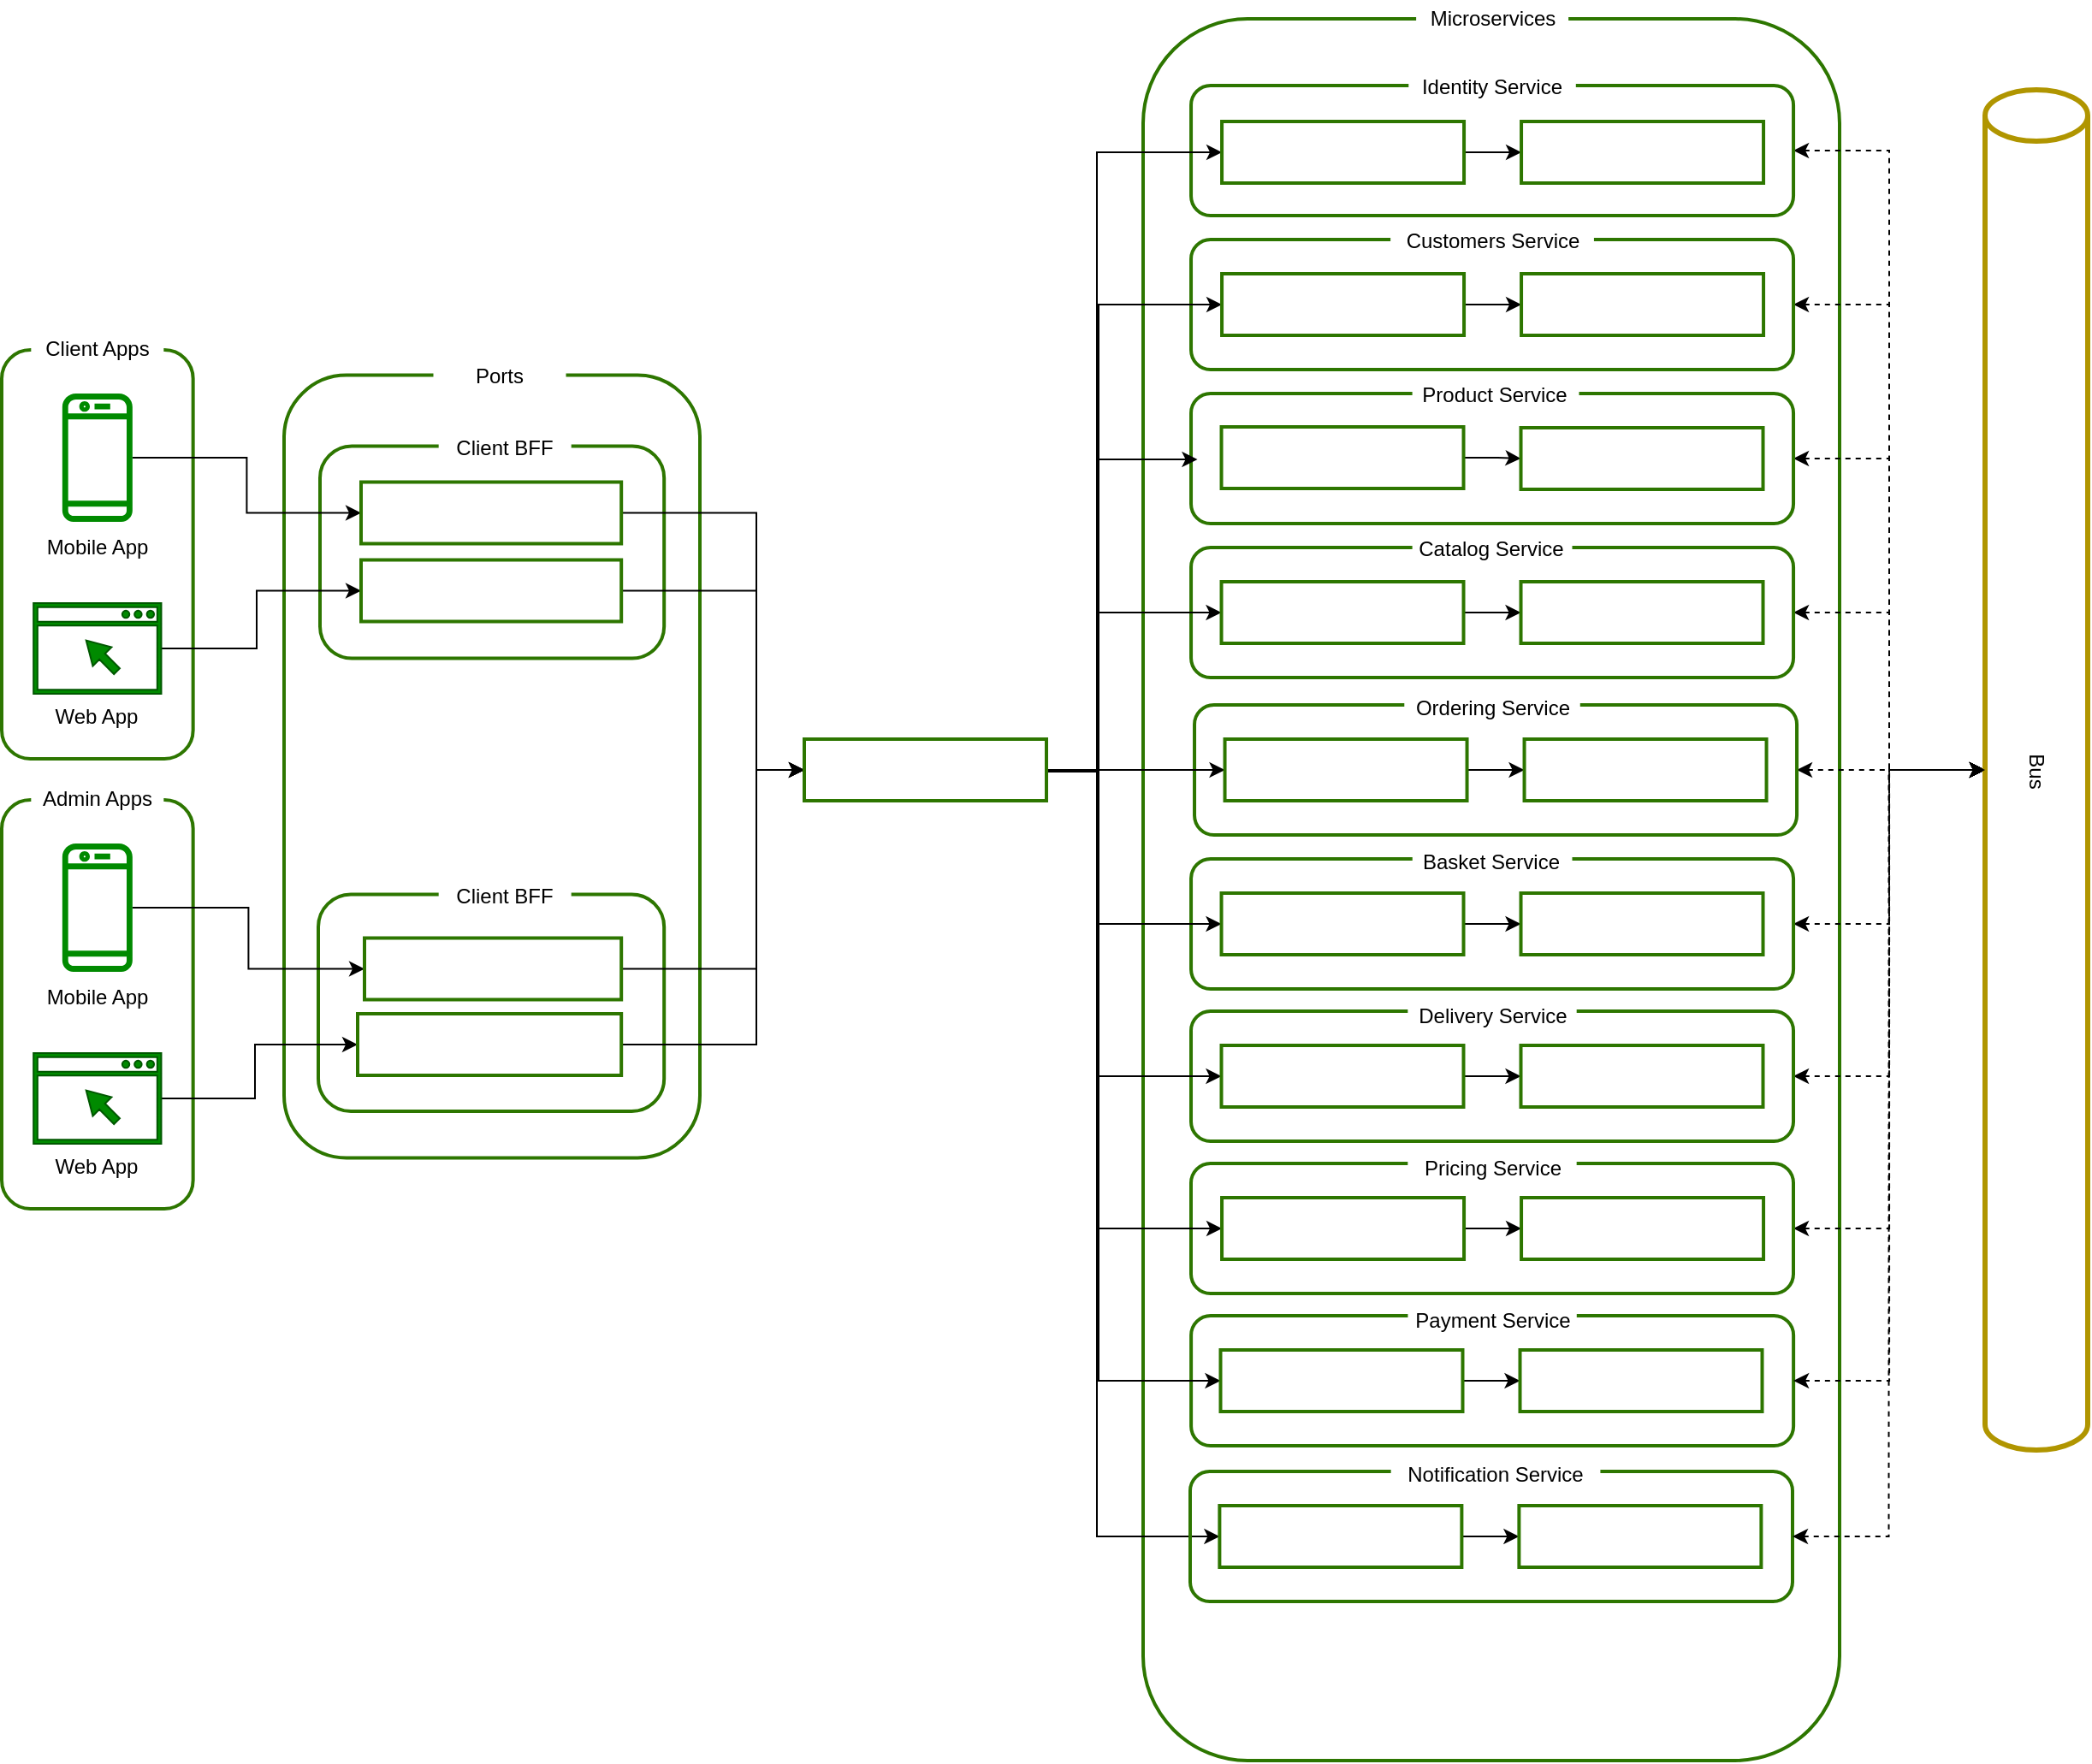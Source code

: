 <mxfile version="22.1.18" type="device">
  <diagram name="Page-1" id="bdQGN5pIrFs5_IVo6B-Q">
    <mxGraphModel dx="1728" dy="697" grid="0" gridSize="10" guides="1" tooltips="1" connect="1" arrows="1" fold="1" page="1" pageScale="1" pageWidth="1654" pageHeight="2336" background="none" math="0" shadow="0">
      <root>
        <mxCell id="0" />
        <mxCell id="1" parent="0" />
        <mxCell id="aueniZfWYt8jJbDQuJ_Y-94" value="" style="rounded=1;whiteSpace=wrap;html=1;fillColor=none;fontColor=#ffffff;strokeColor=#2D7600;strokeWidth=2;" parent="1" vertex="1">
          <mxGeometry x="765.06" y="815" width="352" height="76" as="geometry" />
        </mxCell>
        <mxCell id="neN4jb0UzOB4Iaav8h2Q-6" value="" style="rounded=1;whiteSpace=wrap;html=1;fillColor=none;fontColor=#ffffff;strokeColor=#2D7600;strokeWidth=2;" parent="1" vertex="1">
          <mxGeometry x="235" y="265.25" width="243" height="457.5" as="geometry" />
        </mxCell>
        <mxCell id="neN4jb0UzOB4Iaav8h2Q-7" value="Ports" style="text;html=1;strokeColor=none;fillColor=default;align=center;verticalAlign=middle;whiteSpace=wrap;rounded=0;" parent="1" vertex="1">
          <mxGeometry x="322.25" y="255.25" width="77.5" height="21.5" as="geometry" />
        </mxCell>
        <mxCell id="neN4jb0UzOB4Iaav8h2Q-3" value="" style="rounded=1;whiteSpace=wrap;html=1;fillColor=none;fontColor=#ffffff;strokeColor=#2D7600;strokeWidth=2;" parent="1" vertex="1">
          <mxGeometry x="737" y="57" width="407" height="1018" as="geometry" />
        </mxCell>
        <mxCell id="neN4jb0UzOB4Iaav8h2Q-4" value="Microservices" style="text;html=1;strokeColor=none;fillColor=default;align=center;verticalAlign=middle;whiteSpace=wrap;rounded=0;" parent="1" vertex="1">
          <mxGeometry x="896.56" y="46" width="89" height="21.5" as="geometry" />
        </mxCell>
        <mxCell id="aueniZfWYt8jJbDQuJ_Y-117" style="edgeStyle=orthogonalEdgeStyle;rounded=0;orthogonalLoop=1;jettySize=auto;html=1;exitX=1;exitY=0.5;exitDx=0;exitDy=0;entryX=0;entryY=0.5;entryDx=0;entryDy=0;startArrow=classic;startFill=1;dashed=1;entryPerimeter=0;" parent="1" source="aueniZfWYt8jJbDQuJ_Y-90" target="neN4jb0UzOB4Iaav8h2Q-1" edge="1">
          <mxGeometry relative="1" as="geometry">
            <mxPoint x="1228.94" y="496" as="targetPoint" />
          </mxGeometry>
        </mxCell>
        <mxCell id="aueniZfWYt8jJbDQuJ_Y-90" value="" style="rounded=1;whiteSpace=wrap;html=1;fillColor=none;fontColor=#ffffff;strokeColor=#2D7600;strokeWidth=2;" parent="1" vertex="1">
          <mxGeometry x="765.01" y="637" width="352" height="76" as="geometry" />
        </mxCell>
        <mxCell id="aueniZfWYt8jJbDQuJ_Y-91" value="Delivery Service" style="text;html=1;strokeColor=none;fillColor=default;align=center;verticalAlign=middle;whiteSpace=wrap;rounded=0;" parent="1" vertex="1">
          <mxGeometry x="891.67" y="629" width="98.67" height="21.5" as="geometry" />
        </mxCell>
        <mxCell id="aueniZfWYt8jJbDQuJ_Y-112" style="edgeStyle=orthogonalEdgeStyle;rounded=0;orthogonalLoop=1;jettySize=auto;html=1;entryX=0;entryY=0.5;entryDx=0;entryDy=0;startArrow=classic;startFill=1;dashed=1;entryPerimeter=0;" parent="1" source="aueniZfWYt8jJbDQuJ_Y-79" target="neN4jb0UzOB4Iaav8h2Q-1" edge="1">
          <mxGeometry relative="1" as="geometry">
            <mxPoint x="1228.94" y="496" as="targetPoint" />
          </mxGeometry>
        </mxCell>
        <mxCell id="aueniZfWYt8jJbDQuJ_Y-79" value="" style="rounded=1;whiteSpace=wrap;html=1;fillColor=none;fontColor=#ffffff;strokeColor=#2D7600;strokeWidth=2;" parent="1" vertex="1">
          <mxGeometry x="765.02" y="276" width="352" height="76" as="geometry" />
        </mxCell>
        <mxCell id="aueniZfWYt8jJbDQuJ_Y-118" style="edgeStyle=orthogonalEdgeStyle;rounded=0;orthogonalLoop=1;jettySize=auto;html=1;exitX=1;exitY=0.5;exitDx=0;exitDy=0;entryX=0;entryY=0.5;entryDx=0;entryDy=0;startArrow=classic;startFill=1;dashed=1;entryPerimeter=0;" parent="1" source="aueniZfWYt8jJbDQuJ_Y-92" target="neN4jb0UzOB4Iaav8h2Q-1" edge="1">
          <mxGeometry relative="1" as="geometry">
            <mxPoint x="1228.94" y="496" as="targetPoint" />
          </mxGeometry>
        </mxCell>
        <mxCell id="aueniZfWYt8jJbDQuJ_Y-92" value="" style="rounded=1;whiteSpace=wrap;html=1;fillColor=none;fontColor=#ffffff;strokeColor=#2D7600;strokeWidth=2;" parent="1" vertex="1">
          <mxGeometry x="765.0" y="726" width="352" height="76" as="geometry" />
        </mxCell>
        <mxCell id="aueniZfWYt8jJbDQuJ_Y-93" value="Pricing Service" style="text;html=1;strokeColor=none;fillColor=default;align=center;verticalAlign=middle;whiteSpace=wrap;rounded=0;" parent="1" vertex="1">
          <mxGeometry x="891.66" y="718" width="98.67" height="21.5" as="geometry" />
        </mxCell>
        <mxCell id="aueniZfWYt8jJbDQuJ_Y-116" style="edgeStyle=orthogonalEdgeStyle;rounded=0;orthogonalLoop=1;jettySize=auto;html=1;exitX=1;exitY=0.5;exitDx=0;exitDy=0;entryX=0;entryY=0.5;entryDx=0;entryDy=0;startArrow=classic;startFill=1;dashed=1;entryPerimeter=0;" parent="1" source="aueniZfWYt8jJbDQuJ_Y-88" target="neN4jb0UzOB4Iaav8h2Q-1" edge="1">
          <mxGeometry relative="1" as="geometry">
            <mxPoint x="1228.94" y="496" as="targetPoint" />
          </mxGeometry>
        </mxCell>
        <mxCell id="aueniZfWYt8jJbDQuJ_Y-88" value="" style="rounded=1;whiteSpace=wrap;html=1;fillColor=none;fontColor=#ffffff;strokeColor=#2D7600;strokeWidth=2;" parent="1" vertex="1">
          <mxGeometry x="765.03" y="548" width="352" height="76" as="geometry" />
        </mxCell>
        <mxCell id="aueniZfWYt8jJbDQuJ_Y-89" value="Basket Service" style="text;html=1;strokeColor=none;fillColor=default;align=center;verticalAlign=middle;whiteSpace=wrap;rounded=0;" parent="1" vertex="1">
          <mxGeometry x="894.38" y="539" width="93.37" height="21.5" as="geometry" />
        </mxCell>
        <mxCell id="aueniZfWYt8jJbDQuJ_Y-114" style="edgeStyle=orthogonalEdgeStyle;rounded=0;orthogonalLoop=1;jettySize=auto;html=1;exitX=1;exitY=0.5;exitDx=0;exitDy=0;entryX=0;entryY=0.5;entryDx=0;entryDy=0;startArrow=classic;startFill=1;dashed=1;entryPerimeter=0;" parent="1" source="aueniZfWYt8jJbDQuJ_Y-86" target="neN4jb0UzOB4Iaav8h2Q-1" edge="1">
          <mxGeometry relative="1" as="geometry">
            <mxPoint x="1228.94" y="496" as="targetPoint" />
          </mxGeometry>
        </mxCell>
        <mxCell id="aueniZfWYt8jJbDQuJ_Y-86" value="" style="rounded=1;whiteSpace=wrap;html=1;fillColor=none;fontColor=#ffffff;strokeColor=#2D7600;strokeWidth=2;" parent="1" vertex="1">
          <mxGeometry x="767.02" y="458" width="352" height="76" as="geometry" />
        </mxCell>
        <mxCell id="aueniZfWYt8jJbDQuJ_Y-87" value="Ordering Service" style="text;html=1;strokeColor=none;fillColor=default;align=center;verticalAlign=middle;whiteSpace=wrap;rounded=0;" parent="1" vertex="1">
          <mxGeometry x="889.65" y="449.5" width="102.73" height="21.5" as="geometry" />
        </mxCell>
        <mxCell id="aueniZfWYt8jJbDQuJ_Y-113" style="edgeStyle=orthogonalEdgeStyle;rounded=0;orthogonalLoop=1;jettySize=auto;html=1;exitX=1;exitY=0.5;exitDx=0;exitDy=0;entryX=0;entryY=0.5;entryDx=0;entryDy=0;startArrow=classic;startFill=1;dashed=1;entryPerimeter=0;" parent="1" source="aueniZfWYt8jJbDQuJ_Y-81" target="neN4jb0UzOB4Iaav8h2Q-1" edge="1">
          <mxGeometry relative="1" as="geometry">
            <mxPoint x="1228.94" y="496" as="targetPoint" />
          </mxGeometry>
        </mxCell>
        <mxCell id="aueniZfWYt8jJbDQuJ_Y-81" value="" style="rounded=1;whiteSpace=wrap;html=1;fillColor=none;fontColor=#ffffff;strokeColor=#2D7600;strokeWidth=2;" parent="1" vertex="1">
          <mxGeometry x="765.03" y="366" width="352" height="76" as="geometry" />
        </mxCell>
        <mxCell id="aueniZfWYt8jJbDQuJ_Y-82" value="Catalog Service" style="text;html=1;strokeColor=none;fillColor=default;align=center;verticalAlign=middle;whiteSpace=wrap;rounded=0;" parent="1" vertex="1">
          <mxGeometry x="894.31" y="356" width="93.44" height="21.5" as="geometry" />
        </mxCell>
        <mxCell id="aueniZfWYt8jJbDQuJ_Y-111" style="edgeStyle=orthogonalEdgeStyle;rounded=0;orthogonalLoop=1;jettySize=auto;html=1;exitX=1;exitY=0.5;exitDx=0;exitDy=0;entryX=0;entryY=0.5;entryDx=0;entryDy=0;startArrow=classic;startFill=1;dashed=1;entryPerimeter=0;" parent="1" source="aueniZfWYt8jJbDQuJ_Y-77" target="neN4jb0UzOB4Iaav8h2Q-1" edge="1">
          <mxGeometry relative="1" as="geometry">
            <mxPoint x="1228.94" y="496" as="targetPoint" />
          </mxGeometry>
        </mxCell>
        <mxCell id="aueniZfWYt8jJbDQuJ_Y-77" value="" style="rounded=1;whiteSpace=wrap;html=1;fillColor=none;fontColor=#ffffff;strokeColor=#2D7600;strokeWidth=2;" parent="1" vertex="1">
          <mxGeometry x="765.02" y="186" width="352" height="76" as="geometry" />
        </mxCell>
        <mxCell id="aueniZfWYt8jJbDQuJ_Y-78" value="Customers Service" style="text;html=1;strokeColor=none;fillColor=default;align=center;verticalAlign=middle;whiteSpace=wrap;rounded=0;" parent="1" vertex="1">
          <mxGeometry x="881.57" y="176" width="118.89" height="21.5" as="geometry" />
        </mxCell>
        <mxCell id="aueniZfWYt8jJbDQuJ_Y-110" style="edgeStyle=orthogonalEdgeStyle;rounded=0;orthogonalLoop=1;jettySize=auto;html=1;entryX=0;entryY=0.5;entryDx=0;entryDy=0;startArrow=classic;startFill=1;dashed=1;entryPerimeter=0;" parent="1" source="aueniZfWYt8jJbDQuJ_Y-75" target="neN4jb0UzOB4Iaav8h2Q-1" edge="1">
          <mxGeometry relative="1" as="geometry">
            <mxPoint x="1228.94" y="496" as="targetPoint" />
          </mxGeometry>
        </mxCell>
        <mxCell id="aueniZfWYt8jJbDQuJ_Y-75" value="" style="rounded=1;whiteSpace=wrap;html=1;fillColor=none;fontColor=#ffffff;strokeColor=#2D7600;strokeWidth=2;" parent="1" vertex="1">
          <mxGeometry x="765.03" y="96" width="352" height="76" as="geometry" />
        </mxCell>
        <mxCell id="aueniZfWYt8jJbDQuJ_Y-76" value="Identity Service" style="text;html=1;strokeColor=none;fillColor=default;align=center;verticalAlign=middle;whiteSpace=wrap;rounded=0;" parent="1" vertex="1">
          <mxGeometry x="892.15" y="86" width="97.75" height="21.5" as="geometry" />
        </mxCell>
        <mxCell id="aueniZfWYt8jJbDQuJ_Y-46" value="" style="rounded=1;whiteSpace=wrap;html=1;fillColor=none;fontColor=#ffffff;strokeColor=#2D7600;strokeWidth=2;" parent="1" vertex="1">
          <mxGeometry x="255" y="568.75" width="202.09" height="126.75" as="geometry" />
        </mxCell>
        <mxCell id="aueniZfWYt8jJbDQuJ_Y-47" value="Client BFF" style="text;html=1;strokeColor=none;fillColor=default;align=center;verticalAlign=middle;whiteSpace=wrap;rounded=0;" parent="1" vertex="1">
          <mxGeometry x="325.34" y="558.75" width="77.5" height="21.5" as="geometry" />
        </mxCell>
        <mxCell id="aueniZfWYt8jJbDQuJ_Y-44" value="" style="rounded=1;whiteSpace=wrap;html=1;fillColor=none;fontColor=#ffffff;strokeColor=#2D7600;strokeWidth=2;" parent="1" vertex="1">
          <mxGeometry x="256" y="306.75" width="201.09" height="124" as="geometry" />
        </mxCell>
        <mxCell id="aueniZfWYt8jJbDQuJ_Y-45" value="Client BFF" style="text;html=1;strokeColor=none;fillColor=default;align=center;verticalAlign=middle;whiteSpace=wrap;rounded=0;" parent="1" vertex="1">
          <mxGeometry x="325.34" y="296.75" width="77.5" height="21.5" as="geometry" />
        </mxCell>
        <mxCell id="aueniZfWYt8jJbDQuJ_Y-22" value="" style="rounded=1;whiteSpace=wrap;html=1;fillColor=none;fontColor=#ffffff;strokeColor=#2D7600;strokeWidth=2;" parent="1" vertex="1">
          <mxGeometry x="70" y="250.5" width="111.83" height="239" as="geometry" />
        </mxCell>
        <mxCell id="aueniZfWYt8jJbDQuJ_Y-28" value="" style="rounded=1;whiteSpace=wrap;html=1;fillColor=none;fontColor=#ffffff;strokeColor=#2D7600;strokeWidth=2;" parent="1" vertex="1">
          <mxGeometry x="70" y="513.5" width="111.83" height="239" as="geometry" />
        </mxCell>
        <mxCell id="neN4jb0UzOB4Iaav8h2Q-8" style="edgeStyle=orthogonalEdgeStyle;rounded=0;orthogonalLoop=1;jettySize=auto;html=1;entryX=0;entryY=0.5;entryDx=0;entryDy=0;" parent="1" source="aueniZfWYt8jJbDQuJ_Y-2" target="aueniZfWYt8jJbDQuJ_Y-18" edge="1">
          <mxGeometry relative="1" as="geometry" />
        </mxCell>
        <mxCell id="aueniZfWYt8jJbDQuJ_Y-2" value="" style="sketch=0;outlineConnect=0;fontColor=#ffffff;fillColor=#008a00;strokeColor=#005700;dashed=0;verticalLabelPosition=bottom;verticalAlign=top;align=center;html=1;fontSize=12;fontStyle=0;aspect=fixed;pointerEvents=1;shape=mxgraph.aws4.mobile_client;" parent="1" vertex="1">
          <mxGeometry x="105.42" y="274.5" width="41" height="78" as="geometry" />
        </mxCell>
        <mxCell id="neN4jb0UzOB4Iaav8h2Q-9" style="edgeStyle=orthogonalEdgeStyle;rounded=0;orthogonalLoop=1;jettySize=auto;html=1;entryX=0;entryY=0.5;entryDx=0;entryDy=0;" parent="1" source="aueniZfWYt8jJbDQuJ_Y-5" target="aueniZfWYt8jJbDQuJ_Y-19" edge="1">
          <mxGeometry relative="1" as="geometry">
            <Array as="points">
              <mxPoint x="219" y="425" />
              <mxPoint x="219" y="391" />
            </Array>
          </mxGeometry>
        </mxCell>
        <mxCell id="aueniZfWYt8jJbDQuJ_Y-5" value="" style="sketch=0;pointerEvents=1;shadow=0;dashed=0;html=1;strokeColor=#005700;fillColor=#008a00;aspect=fixed;labelPosition=center;verticalLabelPosition=bottom;verticalAlign=top;align=center;outlineConnect=0;shape=mxgraph.vvd.web_browser;fontColor=#ffffff;" parent="1" vertex="1">
          <mxGeometry x="88.59" y="398.5" width="74.65" height="53" as="geometry" />
        </mxCell>
        <mxCell id="aueniZfWYt8jJbDQuJ_Y-11" value="Mobile App" style="text;html=1;strokeColor=none;fillColor=none;align=center;verticalAlign=middle;whiteSpace=wrap;rounded=0;" parent="1" vertex="1">
          <mxGeometry x="90.92" y="355.5" width="70" height="21.5" as="geometry" />
        </mxCell>
        <mxCell id="aueniZfWYt8jJbDQuJ_Y-12" value="Web App" style="text;html=1;strokeColor=none;fillColor=none;align=center;verticalAlign=middle;whiteSpace=wrap;rounded=0;" parent="1" vertex="1">
          <mxGeometry x="99.24" y="454.5" width="53.35" height="21.5" as="geometry" />
        </mxCell>
        <mxCell id="aueniZfWYt8jJbDQuJ_Y-39" style="edgeStyle=orthogonalEdgeStyle;rounded=0;orthogonalLoop=1;jettySize=auto;html=1;entryX=0;entryY=0.5;entryDx=0;entryDy=0;" parent="1" source="aueniZfWYt8jJbDQuJ_Y-18" target="aueniZfWYt8jJbDQuJ_Y-32" edge="1">
          <mxGeometry relative="1" as="geometry">
            <Array as="points">
              <mxPoint x="511" y="346" />
              <mxPoint x="511" y="496" />
            </Array>
          </mxGeometry>
        </mxCell>
        <mxCell id="aueniZfWYt8jJbDQuJ_Y-18" value="Client Mobile BFF (6004)" style="rounded=0;whiteSpace=wrap;html=1;fillColor=none;fontColor=#ffffff;strokeColor=#2D7600;strokeWidth=2;" parent="1" vertex="1">
          <mxGeometry x="280" y="327.75" width="152.09" height="36" as="geometry" />
        </mxCell>
        <mxCell id="aueniZfWYt8jJbDQuJ_Y-40" style="edgeStyle=orthogonalEdgeStyle;rounded=0;orthogonalLoop=1;jettySize=auto;html=1;entryX=0;entryY=0.5;entryDx=0;entryDy=0;" parent="1" source="aueniZfWYt8jJbDQuJ_Y-19" target="aueniZfWYt8jJbDQuJ_Y-32" edge="1">
          <mxGeometry relative="1" as="geometry">
            <Array as="points">
              <mxPoint x="511" y="391" />
              <mxPoint x="511" y="496" />
            </Array>
          </mxGeometry>
        </mxCell>
        <mxCell id="aueniZfWYt8jJbDQuJ_Y-19" value="Client Web BFF (6002)" style="rounded=0;whiteSpace=wrap;html=1;fillColor=none;fontColor=#ffffff;strokeColor=#2D7600;strokeWidth=2;" parent="1" vertex="1">
          <mxGeometry x="280" y="373.25" width="152.09" height="36" as="geometry" />
        </mxCell>
        <mxCell id="aueniZfWYt8jJbDQuJ_Y-23" value="Client Apps" style="text;html=1;strokeColor=none;fillColor=default;align=center;verticalAlign=middle;whiteSpace=wrap;rounded=0;" parent="1" vertex="1">
          <mxGeometry x="87.17" y="239.5" width="77.5" height="21.5" as="geometry" />
        </mxCell>
        <mxCell id="neN4jb0UzOB4Iaav8h2Q-10" style="edgeStyle=orthogonalEdgeStyle;rounded=0;orthogonalLoop=1;jettySize=auto;html=1;entryX=0;entryY=0.5;entryDx=0;entryDy=0;" parent="1" source="aueniZfWYt8jJbDQuJ_Y-24" target="aueniZfWYt8jJbDQuJ_Y-30" edge="1">
          <mxGeometry relative="1" as="geometry" />
        </mxCell>
        <mxCell id="aueniZfWYt8jJbDQuJ_Y-24" value="" style="sketch=0;outlineConnect=0;fontColor=#ffffff;fillColor=#008a00;strokeColor=#005700;dashed=0;verticalLabelPosition=bottom;verticalAlign=top;align=center;html=1;fontSize=12;fontStyle=0;aspect=fixed;pointerEvents=1;shape=mxgraph.aws4.mobile_client;" parent="1" vertex="1">
          <mxGeometry x="105.42" y="537.5" width="41" height="78" as="geometry" />
        </mxCell>
        <mxCell id="neN4jb0UzOB4Iaav8h2Q-11" style="edgeStyle=orthogonalEdgeStyle;rounded=0;orthogonalLoop=1;jettySize=auto;html=1;entryX=0;entryY=0.5;entryDx=0;entryDy=0;" parent="1" source="aueniZfWYt8jJbDQuJ_Y-25" target="aueniZfWYt8jJbDQuJ_Y-31" edge="1">
          <mxGeometry relative="1" as="geometry">
            <Array as="points">
              <mxPoint x="218" y="688" />
              <mxPoint x="218" y="657" />
            </Array>
          </mxGeometry>
        </mxCell>
        <mxCell id="aueniZfWYt8jJbDQuJ_Y-25" value="" style="sketch=0;pointerEvents=1;shadow=0;dashed=0;html=1;strokeColor=#005700;fillColor=#008a00;aspect=fixed;labelPosition=center;verticalLabelPosition=bottom;verticalAlign=top;align=center;outlineConnect=0;shape=mxgraph.vvd.web_browser;fontColor=#ffffff;" parent="1" vertex="1">
          <mxGeometry x="88.59" y="661.5" width="74.65" height="53" as="geometry" />
        </mxCell>
        <mxCell id="aueniZfWYt8jJbDQuJ_Y-26" value="Mobile App" style="text;html=1;strokeColor=none;fillColor=none;align=center;verticalAlign=middle;whiteSpace=wrap;rounded=0;" parent="1" vertex="1">
          <mxGeometry x="90.92" y="618.5" width="70" height="21.5" as="geometry" />
        </mxCell>
        <mxCell id="aueniZfWYt8jJbDQuJ_Y-27" value="Web App" style="text;html=1;strokeColor=none;fillColor=none;align=center;verticalAlign=middle;whiteSpace=wrap;rounded=0;" parent="1" vertex="1">
          <mxGeometry x="99.24" y="717.5" width="53.35" height="21.5" as="geometry" />
        </mxCell>
        <mxCell id="aueniZfWYt8jJbDQuJ_Y-29" value="Admin Apps" style="text;html=1;strokeColor=none;fillColor=default;align=center;verticalAlign=middle;whiteSpace=wrap;rounded=0;" parent="1" vertex="1">
          <mxGeometry x="87.17" y="502.5" width="77.5" height="21.5" as="geometry" />
        </mxCell>
        <mxCell id="aueniZfWYt8jJbDQuJ_Y-41" style="edgeStyle=orthogonalEdgeStyle;rounded=0;orthogonalLoop=1;jettySize=auto;html=1;entryX=0;entryY=0.5;entryDx=0;entryDy=0;" parent="1" source="aueniZfWYt8jJbDQuJ_Y-30" target="aueniZfWYt8jJbDQuJ_Y-32" edge="1">
          <mxGeometry relative="1" as="geometry">
            <Array as="points">
              <mxPoint x="511" y="612" />
              <mxPoint x="511" y="496" />
            </Array>
          </mxGeometry>
        </mxCell>
        <mxCell id="aueniZfWYt8jJbDQuJ_Y-30" value="Admin Mobile BFF (6008)" style="rounded=0;whiteSpace=wrap;html=1;fillColor=none;fontColor=#ffffff;strokeColor=#2D7600;strokeWidth=2;" parent="1" vertex="1">
          <mxGeometry x="282" y="594.25" width="150.09" height="36" as="geometry" />
        </mxCell>
        <mxCell id="aueniZfWYt8jJbDQuJ_Y-43" style="edgeStyle=orthogonalEdgeStyle;rounded=0;orthogonalLoop=1;jettySize=auto;html=1;entryX=0;entryY=0.5;entryDx=0;entryDy=0;" parent="1" source="aueniZfWYt8jJbDQuJ_Y-31" target="aueniZfWYt8jJbDQuJ_Y-32" edge="1">
          <mxGeometry relative="1" as="geometry">
            <Array as="points">
              <mxPoint x="511" y="657" />
              <mxPoint x="511" y="496" />
            </Array>
          </mxGeometry>
        </mxCell>
        <mxCell id="aueniZfWYt8jJbDQuJ_Y-31" value="Admin Web BFF (6006)" style="rounded=0;whiteSpace=wrap;html=1;fillColor=none;fontColor=#ffffff;strokeColor=#2D7600;strokeWidth=2;" parent="1" vertex="1">
          <mxGeometry x="278" y="638.5" width="154.09" height="36" as="geometry" />
        </mxCell>
        <mxCell id="aueniZfWYt8jJbDQuJ_Y-96" style="edgeStyle=orthogonalEdgeStyle;rounded=0;orthogonalLoop=1;jettySize=auto;html=1;entryX=0;entryY=0.5;entryDx=0;entryDy=0;" parent="1" source="aueniZfWYt8jJbDQuJ_Y-32" target="aueniZfWYt8jJbDQuJ_Y-55" edge="1">
          <mxGeometry relative="1" as="geometry">
            <Array as="points">
              <mxPoint x="710" y="496" />
              <mxPoint x="710" y="135" />
            </Array>
          </mxGeometry>
        </mxCell>
        <mxCell id="aueniZfWYt8jJbDQuJ_Y-97" style="edgeStyle=orthogonalEdgeStyle;rounded=0;orthogonalLoop=1;jettySize=auto;html=1;entryX=0;entryY=0.5;entryDx=0;entryDy=0;" parent="1" source="aueniZfWYt8jJbDQuJ_Y-32" target="aueniZfWYt8jJbDQuJ_Y-52" edge="1">
          <mxGeometry relative="1" as="geometry">
            <Array as="points">
              <mxPoint x="711" y="496" />
              <mxPoint x="711" y="224" />
            </Array>
          </mxGeometry>
        </mxCell>
        <mxCell id="aueniZfWYt8jJbDQuJ_Y-99" style="edgeStyle=orthogonalEdgeStyle;rounded=0;orthogonalLoop=1;jettySize=auto;html=1;entryX=0;entryY=0.5;entryDx=0;entryDy=0;" parent="1" edge="1">
          <mxGeometry relative="1" as="geometry">
            <mxPoint x="680.49" y="497" as="sourcePoint" />
            <mxPoint x="768.75" y="314.5" as="targetPoint" />
            <Array as="points">
              <mxPoint x="711" y="497" />
              <mxPoint x="711" y="315" />
            </Array>
          </mxGeometry>
        </mxCell>
        <mxCell id="aueniZfWYt8jJbDQuJ_Y-100" style="edgeStyle=orthogonalEdgeStyle;rounded=0;orthogonalLoop=1;jettySize=auto;html=1;entryX=0;entryY=0.5;entryDx=0;entryDy=0;" parent="1" source="aueniZfWYt8jJbDQuJ_Y-32" target="aueniZfWYt8jJbDQuJ_Y-84" edge="1">
          <mxGeometry relative="1" as="geometry">
            <Array as="points">
              <mxPoint x="710" y="496" />
              <mxPoint x="710" y="404" />
            </Array>
          </mxGeometry>
        </mxCell>
        <mxCell id="aueniZfWYt8jJbDQuJ_Y-101" style="edgeStyle=orthogonalEdgeStyle;rounded=0;orthogonalLoop=1;jettySize=auto;html=1;entryX=0;entryY=0.5;entryDx=0;entryDy=0;" parent="1" source="aueniZfWYt8jJbDQuJ_Y-32" target="aueniZfWYt8jJbDQuJ_Y-50" edge="1">
          <mxGeometry relative="1" as="geometry" />
        </mxCell>
        <mxCell id="aueniZfWYt8jJbDQuJ_Y-102" style="edgeStyle=orthogonalEdgeStyle;rounded=0;orthogonalLoop=1;jettySize=auto;html=1;entryX=0;entryY=0.5;entryDx=0;entryDy=0;" parent="1" source="aueniZfWYt8jJbDQuJ_Y-32" target="aueniZfWYt8jJbDQuJ_Y-51" edge="1">
          <mxGeometry relative="1" as="geometry">
            <Array as="points">
              <mxPoint x="711" y="496" />
              <mxPoint x="711" y="586" />
            </Array>
          </mxGeometry>
        </mxCell>
        <mxCell id="aueniZfWYt8jJbDQuJ_Y-104" style="edgeStyle=orthogonalEdgeStyle;rounded=0;orthogonalLoop=1;jettySize=auto;html=1;entryX=0;entryY=0.5;entryDx=0;entryDy=0;" parent="1" source="aueniZfWYt8jJbDQuJ_Y-32" target="aueniZfWYt8jJbDQuJ_Y-53" edge="1">
          <mxGeometry relative="1" as="geometry">
            <Array as="points">
              <mxPoint x="711" y="496" />
              <mxPoint x="711" y="675" />
            </Array>
          </mxGeometry>
        </mxCell>
        <mxCell id="aueniZfWYt8jJbDQuJ_Y-105" style="edgeStyle=orthogonalEdgeStyle;rounded=0;orthogonalLoop=1;jettySize=auto;html=1;entryX=0;entryY=0.5;entryDx=0;entryDy=0;" parent="1" source="aueniZfWYt8jJbDQuJ_Y-32" target="aueniZfWYt8jJbDQuJ_Y-54" edge="1">
          <mxGeometry relative="1" as="geometry">
            <Array as="points">
              <mxPoint x="711" y="496" />
              <mxPoint x="711" y="764" />
            </Array>
          </mxGeometry>
        </mxCell>
        <mxCell id="hLFRL0wPnBaLnwZkZ4al-4" style="edgeStyle=orthogonalEdgeStyle;rounded=0;orthogonalLoop=1;jettySize=auto;html=1;entryX=0;entryY=0.5;entryDx=0;entryDy=0;" parent="1" source="aueniZfWYt8jJbDQuJ_Y-32" target="hLFRL0wPnBaLnwZkZ4al-2" edge="1">
          <mxGeometry relative="1" as="geometry">
            <Array as="points">
              <mxPoint x="711" y="496" />
              <mxPoint x="711" y="853" />
            </Array>
          </mxGeometry>
        </mxCell>
        <mxCell id="2Hcp90vsFP6mK0afC3Ap-6" style="edgeStyle=orthogonalEdgeStyle;rounded=0;orthogonalLoop=1;jettySize=auto;html=1;entryX=0;entryY=0.5;entryDx=0;entryDy=0;" edge="1" parent="1" source="aueniZfWYt8jJbDQuJ_Y-32" target="2Hcp90vsFP6mK0afC3Ap-3">
          <mxGeometry relative="1" as="geometry">
            <Array as="points">
              <mxPoint x="710" y="496" />
              <mxPoint x="710" y="944" />
            </Array>
          </mxGeometry>
        </mxCell>
        <mxCell id="aueniZfWYt8jJbDQuJ_Y-32" value="Gateway (7002)" style="rounded=0;whiteSpace=wrap;html=1;fillColor=none;fontColor=#ffffff;strokeColor=#2D7600;strokeWidth=2;" parent="1" vertex="1">
          <mxGeometry x="539" y="478" width="141.5" height="36" as="geometry" />
        </mxCell>
        <mxCell id="aueniZfWYt8jJbDQuJ_Y-63" style="edgeStyle=orthogonalEdgeStyle;rounded=0;orthogonalLoop=1;jettySize=auto;html=1;entryX=0;entryY=0.5;entryDx=0;entryDy=0;" parent="1" source="aueniZfWYt8jJbDQuJ_Y-48" target="aueniZfWYt8jJbDQuJ_Y-62" edge="1">
          <mxGeometry relative="1" as="geometry" />
        </mxCell>
        <mxCell id="aueniZfWYt8jJbDQuJ_Y-48" value="Product&amp;nbsp;API (8202)" style="rounded=0;whiteSpace=wrap;html=1;fillColor=none;fontColor=#ffffff;strokeColor=#2D7600;strokeWidth=2;" parent="1" vertex="1">
          <mxGeometry x="782.76" y="295.5" width="141.5" height="36" as="geometry" />
        </mxCell>
        <mxCell id="aueniZfWYt8jJbDQuJ_Y-67" style="edgeStyle=orthogonalEdgeStyle;rounded=0;orthogonalLoop=1;jettySize=auto;html=1;entryX=0;entryY=0.5;entryDx=0;entryDy=0;" parent="1" source="aueniZfWYt8jJbDQuJ_Y-50" target="aueniZfWYt8jJbDQuJ_Y-66" edge="1">
          <mxGeometry relative="1" as="geometry" />
        </mxCell>
        <mxCell id="aueniZfWYt8jJbDQuJ_Y-50" value="Ordering&amp;nbsp;API&amp;nbsp;(8402)" style="rounded=0;whiteSpace=wrap;html=1;fillColor=none;fontColor=#ffffff;strokeColor=#2D7600;strokeWidth=2;" parent="1" vertex="1">
          <mxGeometry x="784.77" y="478" width="141.5" height="36" as="geometry" />
        </mxCell>
        <mxCell id="aueniZfWYt8jJbDQuJ_Y-69" style="edgeStyle=orthogonalEdgeStyle;rounded=0;orthogonalLoop=1;jettySize=auto;html=1;entryX=0;entryY=0.5;entryDx=0;entryDy=0;" parent="1" source="aueniZfWYt8jJbDQuJ_Y-51" target="aueniZfWYt8jJbDQuJ_Y-68" edge="1">
          <mxGeometry relative="1" as="geometry" />
        </mxCell>
        <mxCell id="aueniZfWYt8jJbDQuJ_Y-51" value="Basket&amp;nbsp;API&amp;nbsp;(8502)" style="rounded=0;whiteSpace=wrap;html=1;fillColor=none;fontColor=#ffffff;strokeColor=#2D7600;strokeWidth=2;" parent="1" vertex="1">
          <mxGeometry x="782.76" y="568" width="141.5" height="36" as="geometry" />
        </mxCell>
        <mxCell id="aueniZfWYt8jJbDQuJ_Y-61" style="edgeStyle=orthogonalEdgeStyle;rounded=0;orthogonalLoop=1;jettySize=auto;html=1;entryX=0;entryY=0.5;entryDx=0;entryDy=0;" parent="1" source="aueniZfWYt8jJbDQuJ_Y-52" target="aueniZfWYt8jJbDQuJ_Y-58" edge="1">
          <mxGeometry relative="1" as="geometry" />
        </mxCell>
        <mxCell id="aueniZfWYt8jJbDQuJ_Y-52" value="Customers API (8102)" style="rounded=0;whiteSpace=wrap;html=1;fillColor=none;fontColor=#ffffff;strokeColor=#2D7600;strokeWidth=2;" parent="1" vertex="1">
          <mxGeometry x="783.03" y="206" width="141.5" height="36" as="geometry" />
        </mxCell>
        <mxCell id="aueniZfWYt8jJbDQuJ_Y-71" style="edgeStyle=orthogonalEdgeStyle;rounded=0;orthogonalLoop=1;jettySize=auto;html=1;entryX=0;entryY=0.5;entryDx=0;entryDy=0;" parent="1" source="aueniZfWYt8jJbDQuJ_Y-53" target="aueniZfWYt8jJbDQuJ_Y-70" edge="1">
          <mxGeometry relative="1" as="geometry" />
        </mxCell>
        <mxCell id="aueniZfWYt8jJbDQuJ_Y-53" value="Delivery&amp;nbsp;API&amp;nbsp;(8602)" style="rounded=0;whiteSpace=wrap;html=1;fillColor=none;fontColor=#ffffff;strokeColor=#2D7600;strokeWidth=2;" parent="1" vertex="1">
          <mxGeometry x="782.75" y="657" width="141.5" height="36" as="geometry" />
        </mxCell>
        <mxCell id="aueniZfWYt8jJbDQuJ_Y-73" style="edgeStyle=orthogonalEdgeStyle;rounded=0;orthogonalLoop=1;jettySize=auto;html=1;entryX=0;entryY=0.5;entryDx=0;entryDy=0;" parent="1" source="aueniZfWYt8jJbDQuJ_Y-54" target="aueniZfWYt8jJbDQuJ_Y-72" edge="1">
          <mxGeometry relative="1" as="geometry" />
        </mxCell>
        <mxCell id="aueniZfWYt8jJbDQuJ_Y-54" value="Pricing API&amp;nbsp;(8702)" style="rounded=0;whiteSpace=wrap;html=1;fillColor=none;fontColor=#ffffff;strokeColor=#2D7600;strokeWidth=2;" parent="1" vertex="1">
          <mxGeometry x="783.03" y="746" width="141.5" height="36" as="geometry" />
        </mxCell>
        <mxCell id="aueniZfWYt8jJbDQuJ_Y-60" style="edgeStyle=orthogonalEdgeStyle;rounded=0;orthogonalLoop=1;jettySize=auto;html=1;entryX=0;entryY=0.5;entryDx=0;entryDy=0;" parent="1" source="aueniZfWYt8jJbDQuJ_Y-55" target="aueniZfWYt8jJbDQuJ_Y-57" edge="1">
          <mxGeometry relative="1" as="geometry" />
        </mxCell>
        <mxCell id="aueniZfWYt8jJbDQuJ_Y-55" value="Identity API (8002)" style="rounded=0;whiteSpace=wrap;html=1;fillColor=none;fontColor=#ffffff;strokeColor=#2D7600;strokeWidth=2;" parent="1" vertex="1">
          <mxGeometry x="783.03" y="117" width="141.5" height="36" as="geometry" />
        </mxCell>
        <mxCell id="aueniZfWYt8jJbDQuJ_Y-57" value="PostgreSQL (5432)" style="rounded=0;whiteSpace=wrap;html=1;fillColor=none;fontColor=#ffffff;strokeColor=#2D7600;strokeWidth=2;" parent="1" vertex="1">
          <mxGeometry x="958.03" y="117" width="141.5" height="36" as="geometry" />
        </mxCell>
        <mxCell id="aueniZfWYt8jJbDQuJ_Y-58" value="PostgreSQL&amp;nbsp;(5432)" style="rounded=0;whiteSpace=wrap;html=1;fillColor=none;fontColor=#ffffff;strokeColor=#2D7600;strokeWidth=2;" parent="1" vertex="1">
          <mxGeometry x="958.03" y="206" width="141.5" height="36" as="geometry" />
        </mxCell>
        <mxCell id="aueniZfWYt8jJbDQuJ_Y-62" value="PostgreSQL&amp;nbsp;(5432)" style="rounded=0;whiteSpace=wrap;html=1;fillColor=none;fontColor=#ffffff;strokeColor=#2D7600;strokeWidth=2;" parent="1" vertex="1">
          <mxGeometry x="957.76" y="296" width="141.5" height="36" as="geometry" />
        </mxCell>
        <mxCell id="aueniZfWYt8jJbDQuJ_Y-66" value="PostgreSQL (5432)" style="rounded=0;whiteSpace=wrap;html=1;fillColor=none;fontColor=#ffffff;strokeColor=#2D7600;strokeWidth=2;" parent="1" vertex="1">
          <mxGeometry x="959.77" y="478" width="141.5" height="36" as="geometry" />
        </mxCell>
        <mxCell id="aueniZfWYt8jJbDQuJ_Y-68" value="Redis (6379)" style="rounded=0;whiteSpace=wrap;html=1;fillColor=none;fontColor=#ffffff;strokeColor=#2D7600;strokeWidth=2;" parent="1" vertex="1">
          <mxGeometry x="957.76" y="568" width="141.5" height="36" as="geometry" />
        </mxCell>
        <mxCell id="aueniZfWYt8jJbDQuJ_Y-70" value="PostgreSQL&amp;nbsp;(5432)" style="rounded=0;whiteSpace=wrap;html=1;fillColor=none;fontColor=#ffffff;strokeColor=#2D7600;strokeWidth=2;" parent="1" vertex="1">
          <mxGeometry x="957.75" y="657" width="141.5" height="36" as="geometry" />
        </mxCell>
        <mxCell id="aueniZfWYt8jJbDQuJ_Y-72" value="PostgreSQL&amp;nbsp;(5432)" style="rounded=0;whiteSpace=wrap;html=1;fillColor=none;fontColor=#ffffff;strokeColor=#2D7600;strokeWidth=2;" parent="1" vertex="1">
          <mxGeometry x="958.03" y="746" width="141.5" height="36" as="geometry" />
        </mxCell>
        <mxCell id="aueniZfWYt8jJbDQuJ_Y-80" value="Product Service" style="text;html=1;strokeColor=none;fillColor=default;align=center;verticalAlign=middle;whiteSpace=wrap;rounded=0;" parent="1" vertex="1">
          <mxGeometry x="894.31" y="266" width="97.43" height="21.5" as="geometry" />
        </mxCell>
        <mxCell id="aueniZfWYt8jJbDQuJ_Y-83" style="edgeStyle=orthogonalEdgeStyle;rounded=0;orthogonalLoop=1;jettySize=auto;html=1;entryX=0;entryY=0.5;entryDx=0;entryDy=0;" parent="1" source="aueniZfWYt8jJbDQuJ_Y-84" target="aueniZfWYt8jJbDQuJ_Y-85" edge="1">
          <mxGeometry relative="1" as="geometry" />
        </mxCell>
        <mxCell id="aueniZfWYt8jJbDQuJ_Y-84" value="Catalog&amp;nbsp;API&amp;nbsp;(8302)" style="rounded=0;whiteSpace=wrap;html=1;fillColor=none;fontColor=#ffffff;strokeColor=#2D7600;strokeWidth=2;" parent="1" vertex="1">
          <mxGeometry x="782.76" y="386" width="141.5" height="36" as="geometry" />
        </mxCell>
        <mxCell id="aueniZfWYt8jJbDQuJ_Y-85" value="PostgreSQL (5432)" style="rounded=0;whiteSpace=wrap;html=1;fillColor=none;fontColor=#ffffff;strokeColor=#2D7600;strokeWidth=2;" parent="1" vertex="1">
          <mxGeometry x="957.76" y="386" width="141.5" height="36" as="geometry" />
        </mxCell>
        <mxCell id="aueniZfWYt8jJbDQuJ_Y-120" style="edgeStyle=orthogonalEdgeStyle;rounded=0;orthogonalLoop=1;jettySize=auto;html=1;exitX=1;exitY=0.5;exitDx=0;exitDy=0;entryX=0;entryY=0.5;entryDx=0;entryDy=0;startArrow=classic;startFill=1;dashed=1;entryPerimeter=0;" parent="1" source="aueniZfWYt8jJbDQuJ_Y-94" target="neN4jb0UzOB4Iaav8h2Q-1" edge="1">
          <mxGeometry relative="1" as="geometry">
            <mxPoint x="1228.94" y="496" as="targetPoint" />
          </mxGeometry>
        </mxCell>
        <mxCell id="aueniZfWYt8jJbDQuJ_Y-95" value="Payment Service" style="text;html=1;strokeColor=none;fillColor=default;align=center;verticalAlign=middle;whiteSpace=wrap;rounded=0;" parent="1" vertex="1">
          <mxGeometry x="891.72" y="807" width="98.67" height="21.5" as="geometry" />
        </mxCell>
        <mxCell id="neN4jb0UzOB4Iaav8h2Q-1" value="" style="shape=cylinder3;whiteSpace=wrap;html=1;boundedLbl=1;backgroundOutline=1;size=15;fillColor=none;fontColor=#000000;strokeColor=#B09500;strokeWidth=3;" parent="1" vertex="1">
          <mxGeometry x="1229" y="98.5" width="60" height="795" as="geometry" />
        </mxCell>
        <mxCell id="neN4jb0UzOB4Iaav8h2Q-2" value="Bus" style="text;html=1;strokeColor=none;fillColor=none;align=center;verticalAlign=middle;whiteSpace=wrap;rounded=0;rotation=90;" parent="1" vertex="1">
          <mxGeometry x="1229" y="482" width="60" height="30" as="geometry" />
        </mxCell>
        <mxCell id="hLFRL0wPnBaLnwZkZ4al-1" style="edgeStyle=orthogonalEdgeStyle;rounded=0;orthogonalLoop=1;jettySize=auto;html=1;entryX=0;entryY=0.5;entryDx=0;entryDy=0;" parent="1" source="hLFRL0wPnBaLnwZkZ4al-2" target="hLFRL0wPnBaLnwZkZ4al-3" edge="1">
          <mxGeometry relative="1" as="geometry" />
        </mxCell>
        <mxCell id="hLFRL0wPnBaLnwZkZ4al-2" value="Payment API&amp;nbsp;(8802)" style="rounded=0;whiteSpace=wrap;html=1;fillColor=none;fontColor=#ffffff;strokeColor=#2D7600;strokeWidth=2;" parent="1" vertex="1">
          <mxGeometry x="782.25" y="835" width="141.5" height="36" as="geometry" />
        </mxCell>
        <mxCell id="hLFRL0wPnBaLnwZkZ4al-3" value="PostgreSQL&amp;nbsp;(5432)" style="rounded=0;whiteSpace=wrap;html=1;fillColor=none;fontColor=#ffffff;strokeColor=#2D7600;strokeWidth=2;" parent="1" vertex="1">
          <mxGeometry x="957.25" y="835" width="141.5" height="36" as="geometry" />
        </mxCell>
        <mxCell id="2Hcp90vsFP6mK0afC3Ap-1" value="" style="rounded=1;whiteSpace=wrap;html=1;fillColor=none;fontColor=#ffffff;strokeColor=#2D7600;strokeWidth=2;" vertex="1" parent="1">
          <mxGeometry x="764.5" y="906" width="352" height="76" as="geometry" />
        </mxCell>
        <mxCell id="2Hcp90vsFP6mK0afC3Ap-2" style="edgeStyle=orthogonalEdgeStyle;rounded=0;orthogonalLoop=1;jettySize=auto;html=1;entryX=0;entryY=0.5;entryDx=0;entryDy=0;" edge="1" parent="1" source="2Hcp90vsFP6mK0afC3Ap-3" target="2Hcp90vsFP6mK0afC3Ap-4">
          <mxGeometry relative="1" as="geometry" />
        </mxCell>
        <mxCell id="2Hcp90vsFP6mK0afC3Ap-3" value="Notification API&amp;nbsp;(8902)" style="rounded=0;whiteSpace=wrap;html=1;fillColor=none;fontColor=#ffffff;strokeColor=#2D7600;strokeWidth=2;" vertex="1" parent="1">
          <mxGeometry x="781.69" y="926" width="141.5" height="36" as="geometry" />
        </mxCell>
        <mxCell id="2Hcp90vsFP6mK0afC3Ap-4" value="PostgreSQL&amp;nbsp;(5432)" style="rounded=0;whiteSpace=wrap;html=1;fillColor=none;fontColor=#ffffff;strokeColor=#2D7600;strokeWidth=2;" vertex="1" parent="1">
          <mxGeometry x="956.69" y="926" width="141.5" height="36" as="geometry" />
        </mxCell>
        <mxCell id="2Hcp90vsFP6mK0afC3Ap-5" value="Notification Service" style="text;html=1;strokeColor=none;fillColor=default;align=center;verticalAlign=middle;whiteSpace=wrap;rounded=0;" vertex="1" parent="1">
          <mxGeometry x="881.82" y="897" width="122.39" height="21.5" as="geometry" />
        </mxCell>
        <mxCell id="2Hcp90vsFP6mK0afC3Ap-7" style="edgeStyle=orthogonalEdgeStyle;rounded=0;orthogonalLoop=1;jettySize=auto;html=1;exitX=1;exitY=0.5;exitDx=0;exitDy=0;entryX=0;entryY=0.5;entryDx=0;entryDy=0;startArrow=classic;startFill=1;dashed=1;entryPerimeter=0;" edge="1" parent="1" source="2Hcp90vsFP6mK0afC3Ap-1" target="neN4jb0UzOB4Iaav8h2Q-1">
          <mxGeometry relative="1" as="geometry">
            <mxPoint x="1239" y="506" as="targetPoint" />
            <mxPoint x="1127" y="863" as="sourcePoint" />
          </mxGeometry>
        </mxCell>
      </root>
    </mxGraphModel>
  </diagram>
</mxfile>
